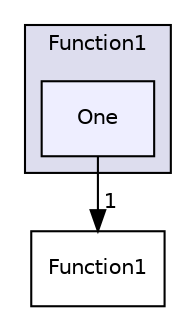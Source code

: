 digraph "src/OpenFOAM/primitives/functions/Function1/One" {
  bgcolor=transparent;
  compound=true
  node [ fontsize="10", fontname="Helvetica"];
  edge [ labelfontsize="10", labelfontname="Helvetica"];
  subgraph clusterdir_bf4f273fcff898a8e57532425217d669 {
    graph [ bgcolor="#ddddee", pencolor="black", label="Function1" fontname="Helvetica", fontsize="10", URL="dir_bf4f273fcff898a8e57532425217d669.html"]
  dir_9262908745e0a42cb84733b64c6af895 [shape=box, label="One", style="filled", fillcolor="#eeeeff", pencolor="black", URL="dir_9262908745e0a42cb84733b64c6af895.html"];
  }
  dir_c0adf992fe16fe46b123b20bd86c3f11 [shape=box label="Function1" URL="dir_c0adf992fe16fe46b123b20bd86c3f11.html"];
  dir_9262908745e0a42cb84733b64c6af895->dir_c0adf992fe16fe46b123b20bd86c3f11 [headlabel="1", labeldistance=1.5 headhref="dir_002656_002653.html"];
}
